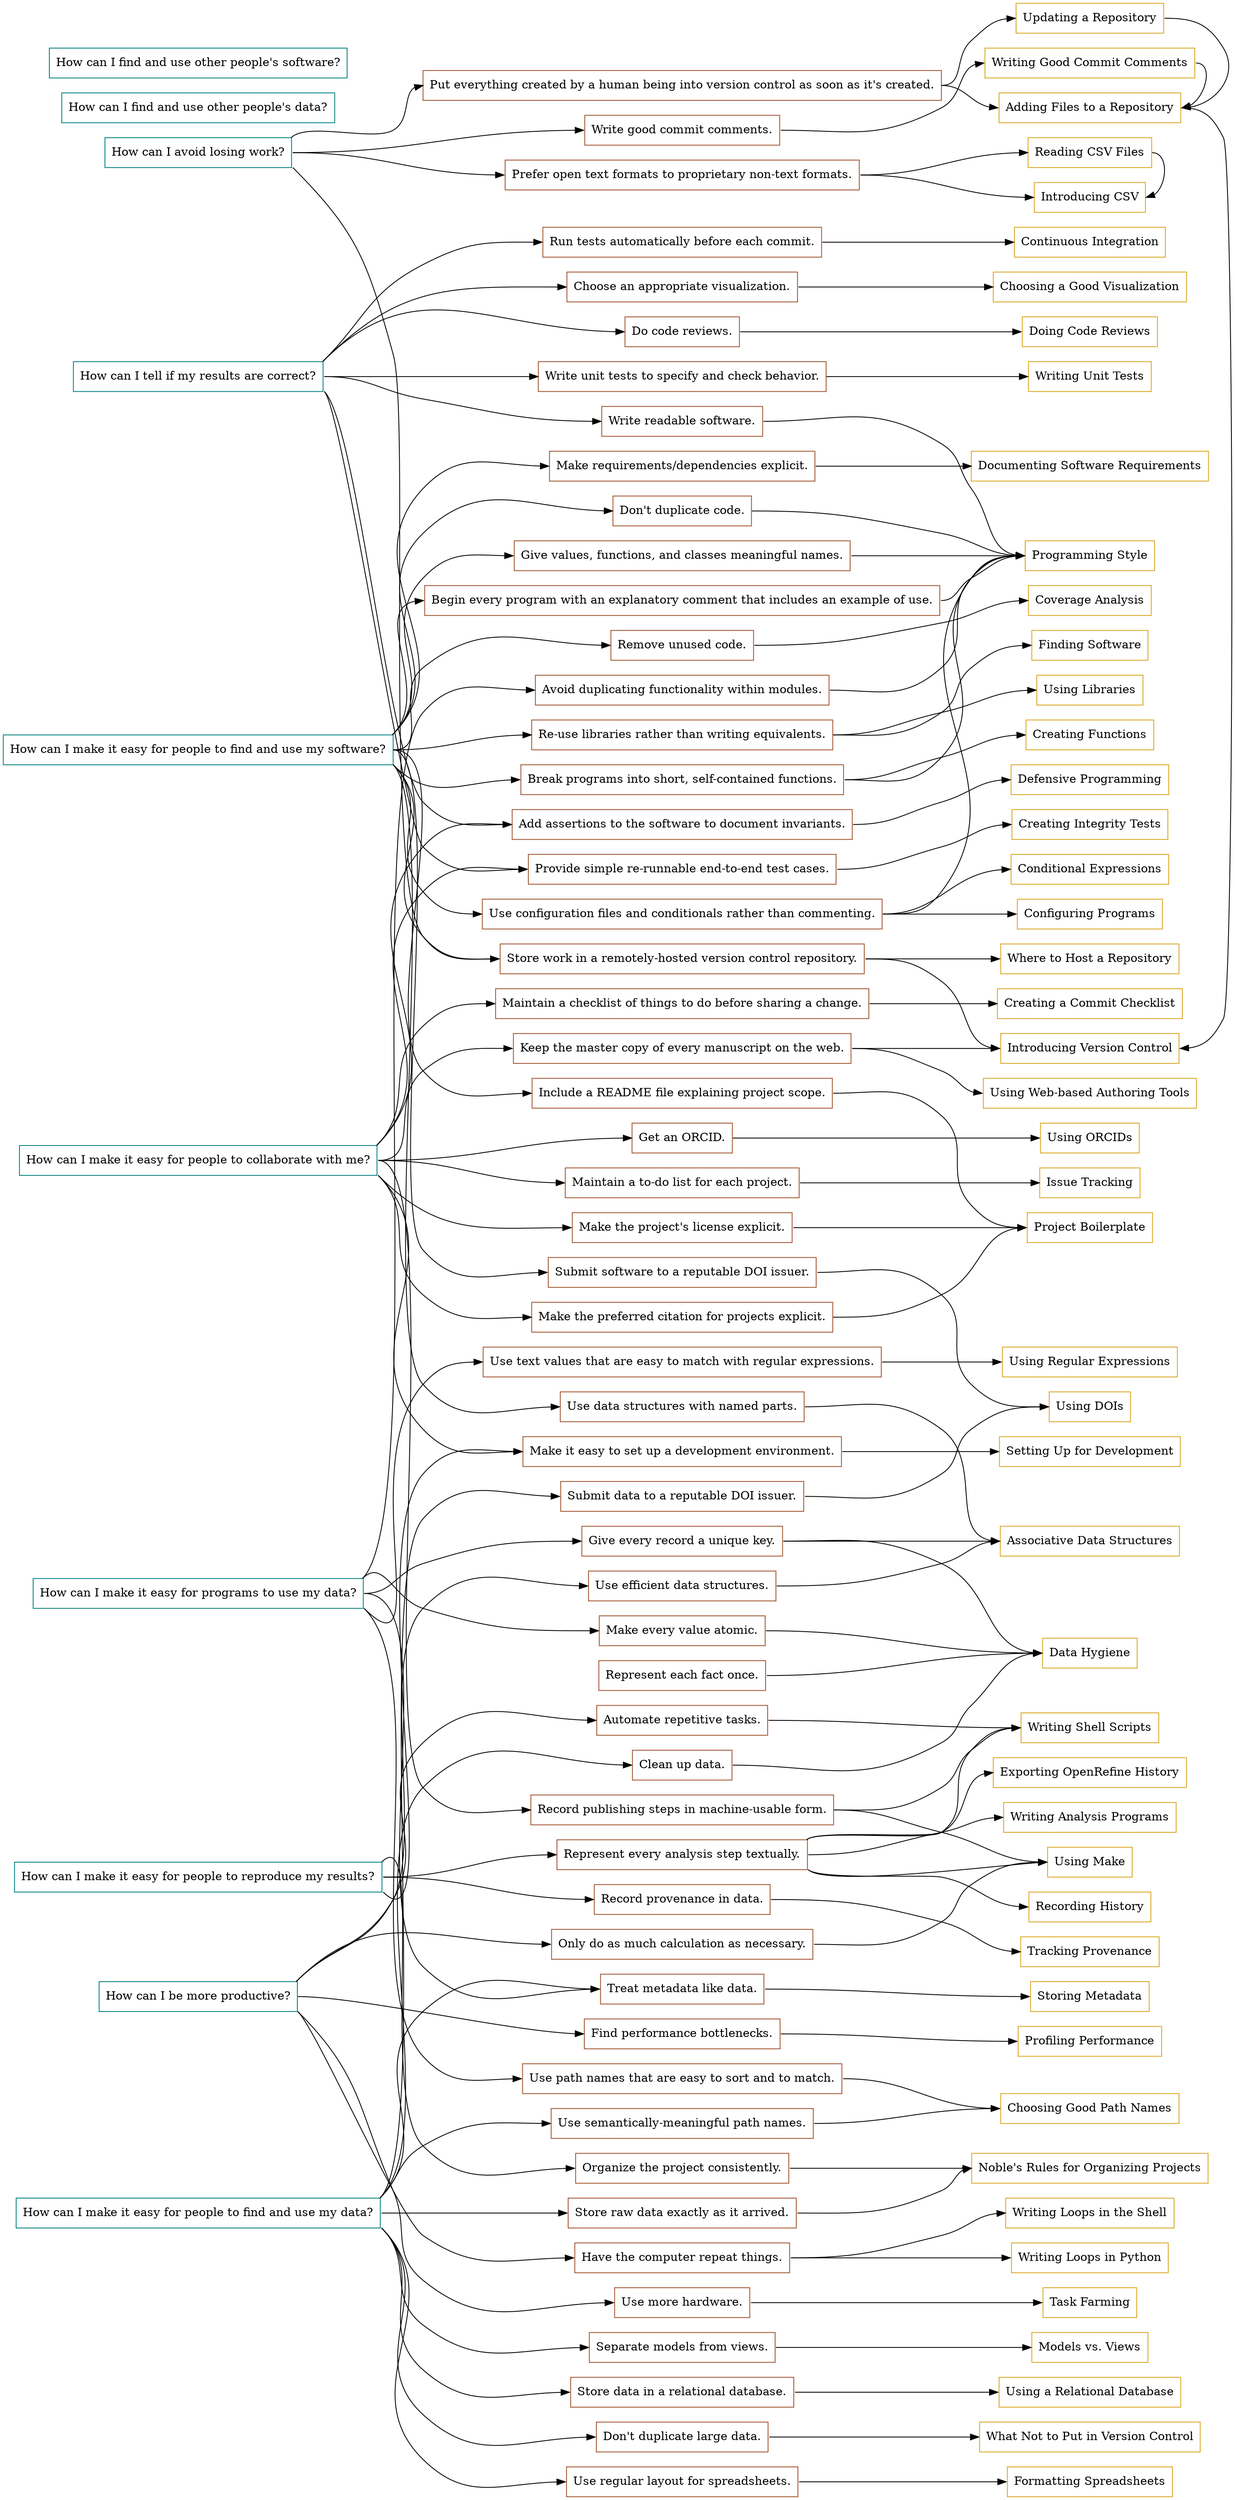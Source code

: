 digraph scb {
	// Properties.
	rankdir = "LR";
	node [shape="box"];

	// Questions.
	subgraph questions {
	node [color="teal"];
	rank = "same";
	q_avoid_losing_work [label="How can I avoid losing work?"];
	q_find_use_others_data [label="How can I find and use other people's data?"];
	q_make_data_findable [label="How can I make it easy for people to find and use my data?"];
	q_make_data_usable_by_programs [label="How can I make it easy for programs to use my data?"];
	q_find_use_others_software [label="How can I find and use other people's software?"];
	q_make_software_findable_usable [label="How can I make it easy for people to find and use my software?"];
	q_results_correct [label="How can I tell if my results are correct?"];
	q_results_reproducible [label="How can I make it easy for people to reproduce my results?"];
	q_improve_productivity [label="How can I be more productive?"];
	q_make_collaboration_easy [label="How can I make it easy for people to collaborate with me?"];
	}

	// Answers.
	subgraph answers {
	node [color="sienna"];
	rank = "same";
	a_add_assertions [label="Add assertions to the software to document invariants."];
	a_add_human_work_to_repo [label="Put everything created by a human being into version control as soon as it's created."];
	a_atomic_values [label="Make every value atomic."];
	a_automate_tasks [label="Automate repetitive tasks."];
	a_avoid_duplication [label="Avoid duplicating functionality within modules."];
	a_build_and_smoke_tests [label="Provide simple re-runnable end-to-end test cases."];
	a_choose_visualization [label="Choose an appropriate visualization."];
	a_clean_up_data [label="Clean up data."];
	a_code_reviews [label="Do code reviews."];
	a_commit_checklist [label="Maintain a checklist of things to do before sharing a change."];
	a_consistent_project_organization [label="Organize the project consistently."];
	a_data_doi [label="Submit data to a reputable DOI issuer."];
	a_document_function [label="Begin every program with an explanatory comment that includes an example of use."];
	a_dont_duplicate_code [label="Don't duplicate code."];
	a_dont_duplicate_large_data [label="Don't duplicate large data."];
	a_eliminate_redundant_calculation [label="Only do as much calculation as necessary."];
	a_explicit_requirements [label="Make requirements/dependencies explicit."];
	a_get_orcid [label="Get an ORCID."];
	a_give_code_meaningful_names [label="Give values, functions, and classes meaningful names."];
	a_good_commit_comments [label="Write good commit comments."];
	a_have_computer_repeat_things [label="Have the computer repeat things."];
	a_include_readme [label="Include a README file explaining project scope."];
	a_keys_for_records [label="Give every record a unique key."];
	a_master_manuscript_online [label="Keep the master copy of every manuscript on the web."];
	a_meaningful_path_names [label="Use semantically-meaningful path names."];
	a_prefer_open_text [label="Prefer open text formats to proprietary non-text formats."];
	a_profile_performance [label="Find performance bottlenecks."];
	a_project_todo_list [label="Maintain a to-do list for each project."];
	a_record_analysis_steps_textually [label="Represent every analysis step textually."];
	a_record_data_provenance [label="Record provenance in data."];
	a_record_publishing_steps [label="Record publishing steps in machine-usable form."];
	a_regular_spreadsheet_layout [label="Use regular layout for spreadsheets."];
	a_remove_unused_code [label="Remove unused code."];
	a_represent_each_fact_once [label="Represent each fact once."];
	a_reuse_libraries [label="Re-use libraries rather than writing equivalents."];
	a_run_precommit_checks [label="Run tests automatically before each commit."];
	a_separate_models_from_views [label="Separate models from views."];
	a_set_up_development [label="Make it easy to set up a development environment."];
	a_software_doi [label="Submit software to a reputable DOI issuer."];
	a_specify_citation [label="Make the preferred citation for projects explicit."];
	a_specify_license [label="Make the project's license explicit."];
	a_store_raw_data [label="Store raw data exactly as it arrived."];
	a_store_work_remote_repo [label="Store work in a remotely-hosted version control repository."];
	a_treat_metadata_like_data [label="Treat metadata like data."];
	a_use_associative_data_structures [label="Use data structures with named parts."];
	a_use_clusters [label="Use more hardware."];
	a_use_config_files [label="Use configuration files and conditionals rather than commenting."];
	a_use_efficient_data_structures [label="Use efficient data structures."];
	a_use_functions [label="Break programs into short, self-contained functions."];
	a_use_matchable_text [label="Use text values that are easy to match with regular expressions."];
	a_use_relational_database [label="Store data in a relational database."];
	a_use_sortable_matchable_path_names [label="Use path names that are easy to sort and to match."];
	a_write_readable_software [label="Write readable software."];
	a_write_unit_tests [label="Write unit tests to specify and check behavior."];
	}

	// Topics.
	subgraph topics {
	node [color="goldenrod"];
	rank = "same";
	t_add_to_repository [label="Adding Files to a Repository"];
	t_associative_structures [label="Associative Data Structures"];
	t_boilerplate [label="Project Boilerplate"];
	t_choosing_good_path_names [label="Choosing Good Path Names"];
	t_choosing_repository_host [label="Where to Host a Repository"];
	t_choosing_visualization [label="Choosing a Good Visualization"];
	t_code_reviews [label="Doing Code Reviews"];
	t_commit_checklist [label="Creating a Commit Checklist"];
	t_conditionals [label="Conditional Expressions"];
	t_continuous_integration [label="Continuous Integration"];
	t_coverage [label="Coverage Analysis"];
	t_creating_functions [label="Creating Functions"];
	t_creating_integrity_tests [label="Creating Integrity Tests"];
	t_csv_intro [label="Introducing CSV"];
	t_data_hygiene [label="Data Hygiene"];
	t_defensive_programming [label="Defensive Programming"];
	t_documenting_requirements [label="Documenting Software Requirements"];
	t_exporting_openrefine_history [label="Exporting OpenRefine History"];
	t_finding_software [label="Finding Software"];
	t_formatting_spreadsheets [label="Formatting Spreadsheets"];
	t_getting_doi [label="Using DOIs"];
	t_getting_orcid [label="Using ORCIDs"];
	t_good_commit_comments [label="Writing Good Commit Comments"];
	t_issue_tracking [label="Issue Tracking"];
	t_metadata [label="Storing Metadata"];
	t_models_vs_views [label="Models vs. Views"];
	t_nobles_rules [label="Noble's Rules for Organizing Projects"];
	t_profiling [label="Profiling Performance"];
	t_program_configuration [label="Configuring Programs"];
	t_programming_style [label="Programming Style"];
	t_read_csv [label="Reading CSV Files"];
	t_recording_history [label="Recording History"];
	t_setting_up_for_development [label="Setting Up for Development"];
	t_task_farming [label="Task Farming"];
	t_tracking_provenance [label="Tracking Provenance"];
	t_update_repository [label="Updating a Repository"];
	t_using_libraries [label="Using Libraries"];
	t_using_make [label="Using Make"];
	t_using_regular_expressions [label="Using Regular Expressions"];
	t_using_sql [label="Using a Relational Database"];
	t_using_web_authoring [label="Using Web-based Authoring Tools"];
	t_version_control_intro [label="Introducing Version Control"];
	t_what_not_to_store [label="What Not to Put in Version Control"];
	t_writing_analysis_programs [label="Writing Analysis Programs"];
	t_writing_python_loops [label="Writing Loops in Python"];
	t_writing_shell_loops [label="Writing Loops in the Shell"];
	t_writing_shell_scripts [label="Writing Shell Scripts"];
	t_writing_unit_tests [label="Writing Unit Tests"];
	}

	// Questions to answers.

	q_avoid_losing_work:ne -> a_add_human_work_to_repo:w;
	q_avoid_losing_work:e -> a_good_commit_comments:w;
	q_avoid_losing_work:e -> a_prefer_open_text:w;
	q_avoid_losing_work:se -> a_store_work_remote_repo:w;

	q_make_data_findable:ne -> a_clean_up_data:w;
	q_make_data_findable:ne -> a_data_doi:w;
	q_make_data_findable:ne -> a_meaningful_path_names:w;
	q_make_data_findable:ne -> a_treat_metadata_like_data:w;
	q_make_data_findable:e -> a_store_raw_data:w;
	q_make_data_findable:se -> a_regular_spreadsheet_layout:w;
	q_make_data_findable:se -> a_separate_models_from_views:w;
	q_make_data_findable:se -> a_dont_duplicate_large_data:w;
	q_make_data_findable:se -> a_use_relational_database:w;

	q_make_data_usable_by_programs:ne -> a_atomic_values:w;
	q_make_data_usable_by_programs:ne -> a_avoid_duplication:w;
	q_make_data_usable_by_programs:e -> a_keys_for_records:w;
	q_make_data_usable_by_programs:e -> a_treat_metadata_like_data:w;
	q_make_data_usable_by_programs:se -> a_use_matchable_text:w;
	q_make_data_usable_by_programs:se -> a_use_sortable_matchable_path_names:w;

	q_make_software_findable_usable:ne -> a_document_function:w;
	q_make_software_findable_usable:ne -> a_dont_duplicate_code:w;
	q_make_software_findable_usable:ne -> a_explicit_requirements:w;
	q_make_software_findable_usable:ne -> a_give_code_meaningful_names:w;
	q_make_software_findable_usable:e -> a_include_readme:w;
	q_make_software_findable_usable:e -> a_remove_unused_code:w;
	q_make_software_findable_usable:e -> a_reuse_libraries:w;
	q_make_software_findable_usable:e -> a_software_doi:w;
	q_make_software_findable_usable:se -> a_store_work_remote_repo:w;
	q_make_software_findable_usable:se -> a_use_associative_data_structures:w;
	q_make_software_findable_usable:se -> a_use_config_files:w;
	q_make_software_findable_usable:se -> a_use_functions:w;

	q_results_correct:ne -> a_choose_visualization:w;
	q_results_correct:ne -> a_code_reviews:w;
	q_results_correct:ne -> a_run_precommit_checks:w;
	q_results_correct:e -> a_write_unit_tests:w;
	q_results_correct:e -> a_write_readable_software:w;
	q_results_correct:se -> a_add_assertions:w;
	q_results_correct:se -> a_build_and_smoke_tests:w;

	q_results_reproducible:ne -> a_consistent_project_organization:w;
	q_results_reproducible:e -> a_record_analysis_steps_textually:w;
	q_results_reproducible:e -> a_record_data_provenance:w;
	q_results_reproducible:se -> a_set_up_development:w;

	q_improve_productivity:ne -> a_automate_tasks:w;
	q_improve_productivity:ne -> a_eliminate_redundant_calculation:w;
	q_improve_productivity:ne -> a_use_efficient_data_structures:w;
	q_improve_productivity:e -> a_profile_performance:w;
	q_improve_productivity:se -> a_have_computer_repeat_things:w;
	q_improve_productivity:se -> a_use_clusters:w;

	q_make_collaboration_easy:ne -> a_add_assertions:w;
	q_make_collaboration_easy:ne -> a_build_and_smoke_tests:w;
	q_make_collaboration_easy:ne -> a_commit_checklist:w;
	q_make_collaboration_easy:e -> a_get_orcid:w;
	q_make_collaboration_easy:e -> a_master_manuscript_online:w;
	q_make_collaboration_easy:e -> a_project_todo_list:w;
	q_make_collaboration_easy:e -> a_record_publishing_steps:w;
	q_make_collaboration_easy:se -> a_set_up_development:w;
	q_make_collaboration_easy:se -> a_specify_citation:w;
	q_make_collaboration_easy:se -> a_specify_license:w;

	// Answers to topics.

	a_add_assertions:e -> t_defensive_programming:w;

	a_add_human_work_to_repo:e -> t_add_to_repository:w;
	a_add_human_work_to_repo:e -> t_update_repository:w;

	a_atomic_values:e -> t_data_hygiene:w;

	a_automate_tasks:e -> t_writing_shell_scripts:w;

	a_avoid_duplication:e -> t_programming_style:w;

	a_build_and_smoke_tests:e -> t_creating_integrity_tests:w;

	a_choose_visualization:e -> t_choosing_visualization:w;

	a_clean_up_data:e -> t_data_hygiene:w;

	a_code_reviews:e -> t_code_reviews:w;

	a_commit_checklist:e -> t_commit_checklist:w;

	a_consistent_project_organization:e -> t_nobles_rules:w;

	a_data_doi:e -> t_getting_doi:w;

	a_document_function:e -> t_programming_style:w;

	a_dont_duplicate_code:e -> t_programming_style:w;

	a_dont_duplicate_large_data:e -> t_what_not_to_store:w;

	a_eliminate_redundant_calculation:e -> t_using_make:w;

	a_explicit_requirements:e -> t_documenting_requirements:w;

	a_get_orcid:e -> t_getting_orcid:w;

	a_give_code_meaningful_names:e -> t_programming_style:w;

	a_good_commit_comments:e -> t_good_commit_comments:w;

	a_have_computer_repeat_things:e -> t_writing_python_loops:w;
	a_have_computer_repeat_things:e -> t_writing_shell_loops:w;

	a_include_readme:e -> t_boilerplate:w;

	a_keys_for_records:e -> t_associative_structures:w;
	a_keys_for_records:e -> t_data_hygiene:w;

	a_master_manuscript_online:e -> t_using_web_authoring:w;
	a_master_manuscript_online:e -> t_version_control_intro:w;

	a_meaningful_path_names:e -> t_choosing_good_path_names:w;

	a_prefer_open_text:e -> t_csv_intro:w;
	a_prefer_open_text:e -> t_read_csv:w;

	a_profile_performance:e -> t_profiling:w;

	a_project_todo_list:e -> t_issue_tracking:w;

	a_record_analysis_steps_textually:ne -> t_exporting_openrefine_history:w;
	a_record_analysis_steps_textually:ne -> t_writing_shell_scripts:w;
	a_record_analysis_steps_textually:e -> t_writing_analysis_programs:w;
	a_record_analysis_steps_textually:se -> t_recording_history:w;
	a_record_analysis_steps_textually:se -> t_using_make:w;

	a_record_data_provenance:e -> t_tracking_provenance:w;

	a_record_publishing_steps:e -> t_using_make:w;
	a_record_publishing_steps:e -> t_writing_shell_scripts:w;

	a_regular_spreadsheet_layout:e -> t_formatting_spreadsheets:w;

	a_remove_unused_code:e -> t_coverage:w;

	a_represent_each_fact_once:e -> t_data_hygiene:w;

	a_reuse_libraries:e -> t_finding_software:w;
	a_reuse_libraries:e -> t_using_libraries:w;

	a_run_precommit_checks:e -> t_continuous_integration:w;

	a_separate_models_from_views:e -> t_models_vs_views:w;

	a_set_up_development:e -> t_setting_up_for_development:w;

	a_software_doi:e -> t_getting_doi:w;

	a_specify_citation:e -> t_boilerplate:w;

	a_specify_license:e -> t_boilerplate:w;

	a_store_raw_data:e -> t_nobles_rules:w;

	a_store_work_remote_repo:e -> t_choosing_repository_host:w;
	a_store_work_remote_repo:e -> t_version_control_intro:w;

	a_treat_metadata_like_data:e -> t_metadata:w;

	a_use_associative_data_structures:e -> t_associative_structures:w;

	a_use_clusters:e -> t_task_farming:w;

	a_use_config_files:e -> t_conditionals:w;
	a_use_config_files:e -> t_program_configuration:w;
	a_use_config_files:e -> t_programming_style:w;

	a_use_efficient_data_structures:e -> t_associative_structures:w;

	a_use_functions:e -> t_creating_functions:w;
	a_use_functions:e -> t_programming_style:w;

	a_use_matchable_text:e -> t_using_regular_expressions:w;

	a_use_relational_database:e -> t_using_sql:w;

	a_use_sortable_matchable_path_names:e -> t_choosing_good_path_names:w;

	a_write_readable_software:e -> t_programming_style:w;

	a_write_unit_tests:e -> t_writing_unit_tests:w;

	// Topics to topics.

	t_add_to_repository:e -> t_version_control_intro:e;
	t_update_repository:e -> t_add_to_repository:e;
	t_good_commit_comments:e -> t_add_to_repository:e;

	t_read_csv:e -> t_csv_intro:e;
}
